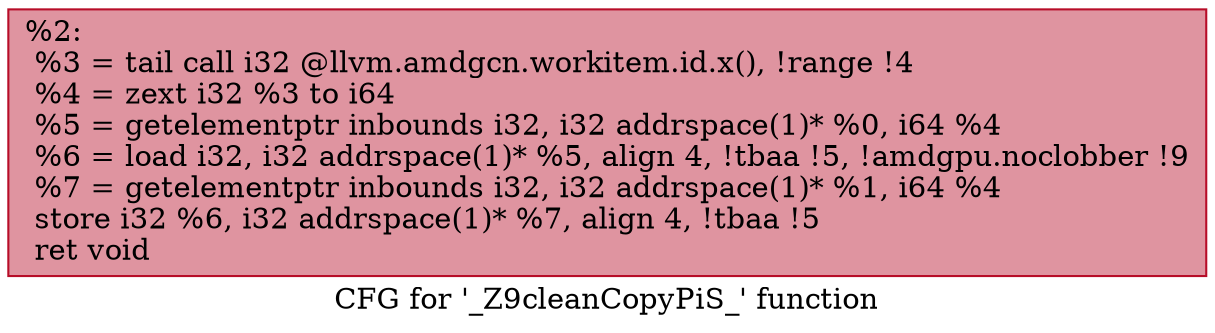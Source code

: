 digraph "CFG for '_Z9cleanCopyPiS_' function" {
	label="CFG for '_Z9cleanCopyPiS_' function";

	Node0x5de3bc0 [shape=record,color="#b70d28ff", style=filled, fillcolor="#b70d2870",label="{%2:\l  %3 = tail call i32 @llvm.amdgcn.workitem.id.x(), !range !4\l  %4 = zext i32 %3 to i64\l  %5 = getelementptr inbounds i32, i32 addrspace(1)* %0, i64 %4\l  %6 = load i32, i32 addrspace(1)* %5, align 4, !tbaa !5, !amdgpu.noclobber !9\l  %7 = getelementptr inbounds i32, i32 addrspace(1)* %1, i64 %4\l  store i32 %6, i32 addrspace(1)* %7, align 4, !tbaa !5\l  ret void\l}"];
}
